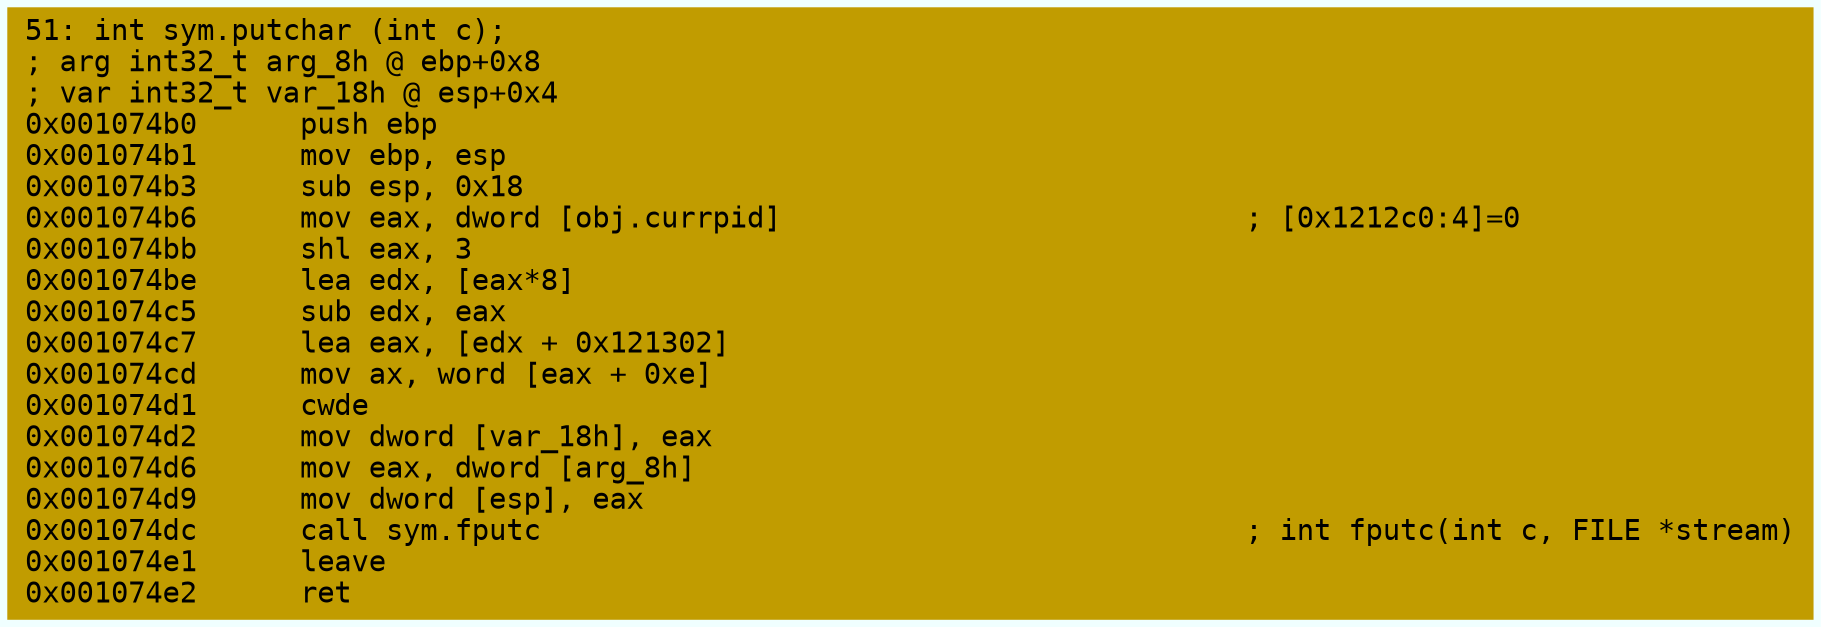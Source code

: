 digraph code {
	graph [bgcolor=azure fontsize=8 fontname="Courier" splines="ortho"];
	node [fillcolor=gray style=filled shape=box];
	edge [arrowhead="normal"];
	"0x001074b0" [URL="sym.putchar/0x001074b0", fillcolor="#c19c00",color="#c19c00", fontname="Courier",label="51: int sym.putchar (int c);\l; arg int32_t arg_8h @ ebp+0x8\l; var int32_t var_18h @ esp+0x4\l0x001074b0      push ebp\l0x001074b1      mov ebp, esp\l0x001074b3      sub esp, 0x18\l0x001074b6      mov eax, dword [obj.currpid]                           ; [0x1212c0:4]=0\l0x001074bb      shl eax, 3\l0x001074be      lea edx, [eax*8]\l0x001074c5      sub edx, eax\l0x001074c7      lea eax, [edx + 0x121302]\l0x001074cd      mov ax, word [eax + 0xe]\l0x001074d1      cwde\l0x001074d2      mov dword [var_18h], eax\l0x001074d6      mov eax, dword [arg_8h]\l0x001074d9      mov dword [esp], eax\l0x001074dc      call sym.fputc                                         ; int fputc(int c, FILE *stream)\l0x001074e1      leave\l0x001074e2      ret\l"]
}
